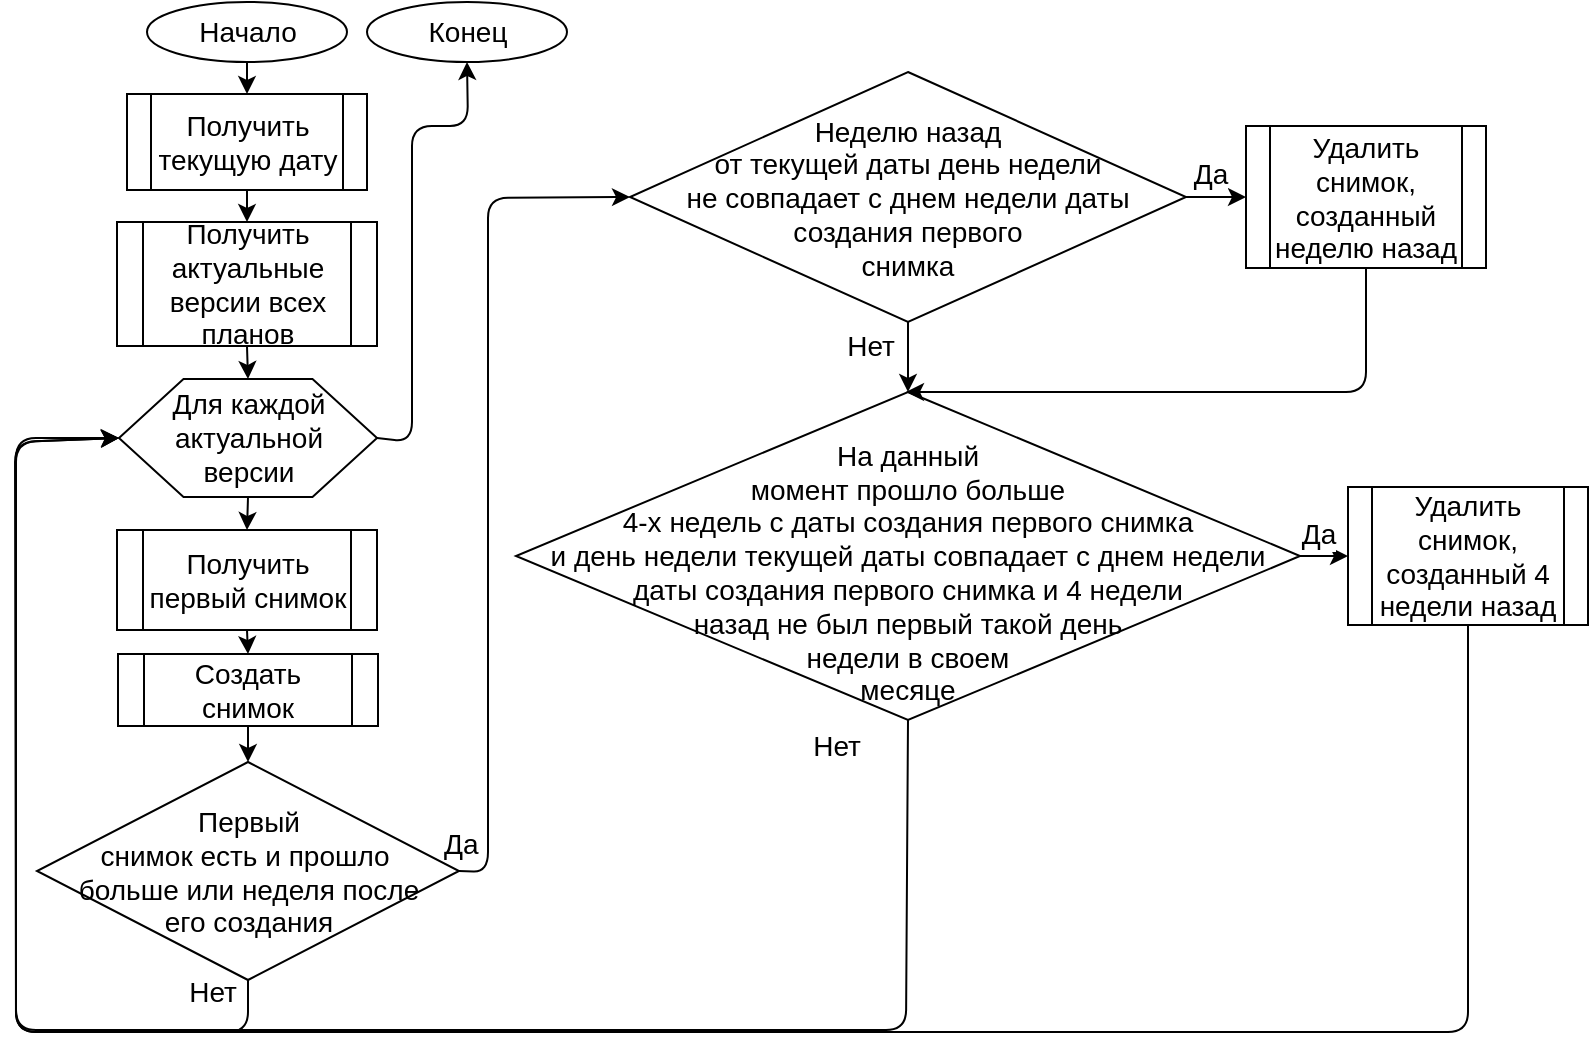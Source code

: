 <mxfile version="10.7.4" type="device"><diagram id="JTILx-2r4ibhsprPH2gV" name="Page-1"><mxGraphModel dx="1080" dy="452" grid="0" gridSize="10" guides="1" tooltips="1" connect="1" arrows="1" fold="1" page="1" pageScale="1" pageWidth="827" pageHeight="1169" math="0" shadow="0"><root><mxCell id="0"/><mxCell id="1" parent="0"/><mxCell id="TNCgdh7umvWuX-r3ZxlY-1" value="&lt;font style=&quot;font-size: 14px&quot;&gt;Начало&lt;/font&gt;" style="ellipse;whiteSpace=wrap;html=1;" parent="1" vertex="1"><mxGeometry x="75.5" y="30" width="100" height="30" as="geometry"/></mxCell><mxCell id="TNCgdh7umvWuX-r3ZxlY-3" value="&lt;font style=&quot;font-size: 14px&quot;&gt;Получить актуальные версии всех планов&lt;/font&gt;" style="shape=process;whiteSpace=wrap;html=1;backgroundOutline=1;" parent="1" vertex="1"><mxGeometry x="60.5" y="140" width="130" height="62" as="geometry"/></mxCell><mxCell id="TNCgdh7umvWuX-r3ZxlY-5" value="&lt;font style=&quot;font-size: 14px&quot;&gt;Для каждой актуальной&lt;br&gt;версии&lt;/font&gt;" style="shape=hexagon;perimeter=hexagonPerimeter2;whiteSpace=wrap;html=1;" parent="1" vertex="1"><mxGeometry x="61.5" y="218.5" width="129" height="59" as="geometry"/></mxCell><mxCell id="TNCgdh7umvWuX-r3ZxlY-6" value="&lt;font style=&quot;font-size: 14px&quot;&gt;Получить первый снимок&lt;/font&gt;" style="shape=process;whiteSpace=wrap;html=1;backgroundOutline=1;" parent="1" vertex="1"><mxGeometry x="60.5" y="294" width="130" height="50" as="geometry"/></mxCell><mxCell id="TNCgdh7umvWuX-r3ZxlY-8" value="&lt;font style=&quot;font-size: 14px&quot;&gt;Создать снимок&lt;/font&gt;" style="shape=process;whiteSpace=wrap;html=1;backgroundOutline=1;" parent="1" vertex="1"><mxGeometry x="61" y="356" width="130" height="36" as="geometry"/></mxCell><mxCell id="TNCgdh7umvWuX-r3ZxlY-9" value="&lt;div style=&quot;text-align: center&quot;&gt;&lt;font style=&quot;font-size: 14px&quot;&gt;&lt;font&gt;Первый&lt;/font&gt;&lt;/font&gt;&lt;/div&gt;&lt;div style=&quot;text-align: center&quot;&gt;&lt;font style=&quot;font-size: 14px&quot;&gt;&lt;font&gt;снимок&lt;/font&gt;&lt;font&gt;&amp;nbsp;&lt;/font&gt;&lt;/font&gt;&lt;span style=&quot;font-size: 14px&quot;&gt;есть&amp;nbsp;&lt;/span&gt;&lt;span style=&quot;font-size: 14px&quot;&gt;и &lt;/span&gt;&lt;span style=&quot;font-size: 14px&quot;&gt;прошло&amp;nbsp;&lt;/span&gt;&lt;/div&gt;&lt;div style=&quot;text-align: center&quot;&gt;&lt;span style=&quot;font-size: 14px&quot;&gt;больше&amp;nbsp;&lt;/span&gt;&lt;font style=&quot;font-size: 14px&quot;&gt;или &lt;/font&gt;&lt;span style=&quot;font-size: 14px&quot;&gt;неделя&amp;nbsp;&lt;/span&gt;&lt;span style=&quot;font-size: 14px&quot;&gt;после&lt;/span&gt;&lt;/div&gt;&lt;div style=&quot;text-align: center&quot;&gt;&lt;span style=&quot;font-size: 14px&quot;&gt;его&amp;nbsp;&lt;/span&gt;&lt;span style=&quot;font-size: 14px&quot;&gt;создания&lt;/span&gt;&lt;/div&gt;" style="rhombus;whiteSpace=wrap;html=1;" parent="1" vertex="1"><mxGeometry x="20.5" y="410" width="211" height="109" as="geometry"/></mxCell><mxCell id="TNCgdh7umvWuX-r3ZxlY-10" value="" style="endArrow=classic;html=1;exitX=1;exitY=0.5;exitDx=0;exitDy=0;entryX=0;entryY=0.5;entryDx=0;entryDy=0;" parent="1" target="TNCgdh7umvWuX-r3ZxlY-29" edge="1" source="TNCgdh7umvWuX-r3ZxlY-9"><mxGeometry width="50" height="50" relative="1" as="geometry"><mxPoint x="190" y="475" as="sourcePoint"/><mxPoint x="240" y="475" as="targetPoint"/><Array as="points"><mxPoint x="246" y="465"/><mxPoint x="246" y="128"/></Array></mxGeometry></mxCell><mxCell id="TNCgdh7umvWuX-r3ZxlY-15" value="&lt;font style=&quot;font-size: 14px&quot;&gt;Да&lt;/font&gt;&lt;br&gt;" style="text;html=1;resizable=0;points=[];autosize=1;align=left;verticalAlign=top;spacingTop=-4;" parent="1" vertex="1"><mxGeometry x="222" y="440" width="27" height="15" as="geometry"/></mxCell><mxCell id="TNCgdh7umvWuX-r3ZxlY-18" value="" style="endArrow=classic;html=1;exitX=0.5;exitY=1;exitDx=0;exitDy=0;entryX=0.5;entryY=0;entryDx=0;entryDy=0;" parent="1" source="TNCgdh7umvWuX-r3ZxlY-1" target="TNCgdh7umvWuX-r3ZxlY-30" edge="1"><mxGeometry width="50" height="50" relative="1" as="geometry"><mxPoint x="-49.5" y="70" as="sourcePoint"/><mxPoint x="125.5" y="70" as="targetPoint"/></mxGeometry></mxCell><mxCell id="TNCgdh7umvWuX-r3ZxlY-19" value="" style="endArrow=classic;html=1;exitX=0.5;exitY=1;exitDx=0;exitDy=0;entryX=0.5;entryY=0;entryDx=0;entryDy=0;" parent="1" source="TNCgdh7umvWuX-r3ZxlY-30" target="TNCgdh7umvWuX-r3ZxlY-3" edge="1"><mxGeometry width="50" height="50" relative="1" as="geometry"><mxPoint x="125.5" y="120" as="sourcePoint"/><mxPoint x="30.5" y="80" as="targetPoint"/></mxGeometry></mxCell><mxCell id="TNCgdh7umvWuX-r3ZxlY-20" value="" style="endArrow=classic;html=1;exitX=0.5;exitY=1;exitDx=0;exitDy=0;entryX=0.5;entryY=0;entryDx=0;entryDy=0;" parent="1" source="TNCgdh7umvWuX-r3ZxlY-3" target="TNCgdh7umvWuX-r3ZxlY-5" edge="1"><mxGeometry width="50" height="50" relative="1" as="geometry"><mxPoint x="-29.5" y="245" as="sourcePoint"/><mxPoint x="20.5" y="195" as="targetPoint"/></mxGeometry></mxCell><mxCell id="TNCgdh7umvWuX-r3ZxlY-21" value="" style="endArrow=classic;html=1;exitX=0.5;exitY=1;exitDx=0;exitDy=0;entryX=0.5;entryY=0;entryDx=0;entryDy=0;" parent="1" source="TNCgdh7umvWuX-r3ZxlY-5" target="TNCgdh7umvWuX-r3ZxlY-6" edge="1"><mxGeometry width="50" height="50" relative="1" as="geometry"><mxPoint x="-29.5" y="290" as="sourcePoint"/><mxPoint x="20.5" y="240" as="targetPoint"/></mxGeometry></mxCell><mxCell id="TNCgdh7umvWuX-r3ZxlY-22" value="" style="endArrow=classic;html=1;entryX=0.5;entryY=0;entryDx=0;entryDy=0;exitX=0.5;exitY=1;exitDx=0;exitDy=0;" parent="1" source="TNCgdh7umvWuX-r3ZxlY-6" target="TNCgdh7umvWuX-r3ZxlY-8" edge="1"><mxGeometry width="50" height="50" relative="1" as="geometry"><mxPoint x="320.5" y="350" as="sourcePoint"/><mxPoint x="-19.5" y="380" as="targetPoint"/></mxGeometry></mxCell><mxCell id="TNCgdh7umvWuX-r3ZxlY-23" value="" style="endArrow=classic;html=1;exitX=0.5;exitY=1;exitDx=0;exitDy=0;entryX=0.5;entryY=0;entryDx=0;entryDy=0;" parent="1" source="TNCgdh7umvWuX-r3ZxlY-8" edge="1" target="TNCgdh7umvWuX-r3ZxlY-9"><mxGeometry width="50" height="50" relative="1" as="geometry"><mxPoint x="-90" y="500" as="sourcePoint"/><mxPoint x="105" y="420" as="targetPoint"/></mxGeometry></mxCell><mxCell id="TNCgdh7umvWuX-r3ZxlY-24" value="" style="endArrow=classic;html=1;exitX=0.5;exitY=1;exitDx=0;exitDy=0;entryX=0;entryY=0.5;entryDx=0;entryDy=0;" parent="1" target="TNCgdh7umvWuX-r3ZxlY-5" edge="1" source="TNCgdh7umvWuX-r3ZxlY-9"><mxGeometry width="50" height="50" relative="1" as="geometry"><mxPoint x="105" y="530" as="sourcePoint"/><mxPoint x="105" y="550" as="targetPoint"/><Array as="points"><mxPoint x="126" y="545"/><mxPoint x="10" y="545"/><mxPoint x="10" y="248"/></Array></mxGeometry></mxCell><mxCell id="TNCgdh7umvWuX-r3ZxlY-51" value="&lt;font style=&quot;font-size: 14px&quot;&gt;Нет&lt;/font&gt;&lt;br&gt;" style="text;html=1;resizable=0;points=[];align=center;verticalAlign=middle;labelBackgroundColor=#ffffff;" parent="TNCgdh7umvWuX-r3ZxlY-24" vertex="1" connectable="0"><mxGeometry x="-0.871" y="-21" relative="1" as="geometry"><mxPoint x="-13" y="1" as="offset"/></mxGeometry></mxCell><mxCell id="TNCgdh7umvWuX-r3ZxlY-29" value="&lt;font style=&quot;font-size: 14px&quot;&gt;Неделю назад &lt;br&gt;от текущей даты день недели&lt;br&gt;не совпадает с днем недели даты &lt;br&gt;создания&amp;nbsp;первого &lt;br&gt;снимка&lt;/font&gt;" style="rhombus;whiteSpace=wrap;html=1;" parent="1" vertex="1"><mxGeometry x="317" y="65" width="278" height="125" as="geometry"/></mxCell><mxCell id="TNCgdh7umvWuX-r3ZxlY-30" value="&lt;span&gt;&lt;font style=&quot;font-size: 14px&quot;&gt;Получить текущую дату&lt;/font&gt;&lt;/span&gt;" style="shape=process;whiteSpace=wrap;html=1;backgroundOutline=1;" parent="1" vertex="1"><mxGeometry x="65.5" y="76" width="120" height="48" as="geometry"/></mxCell><mxCell id="TNCgdh7umvWuX-r3ZxlY-32" value="&lt;font style=&quot;font-size: 14px&quot;&gt;Удалить снимок, созданный неделю назад&lt;/font&gt;" style="shape=process;whiteSpace=wrap;html=1;backgroundOutline=1;" parent="1" vertex="1"><mxGeometry x="625" y="92" width="120" height="71" as="geometry"/></mxCell><mxCell id="TNCgdh7umvWuX-r3ZxlY-34" value="" style="endArrow=classic;html=1;exitX=1;exitY=0.5;exitDx=0;exitDy=0;entryX=0;entryY=0.5;entryDx=0;entryDy=0;" parent="1" source="TNCgdh7umvWuX-r3ZxlY-29" target="TNCgdh7umvWuX-r3ZxlY-32" edge="1"><mxGeometry width="50" height="50" relative="1" as="geometry"><mxPoint x="25" y="650" as="sourcePoint"/><mxPoint x="75" y="600" as="targetPoint"/><Array as="points"/></mxGeometry></mxCell><mxCell id="TNCgdh7umvWuX-r3ZxlY-38" value="&lt;font style=&quot;font-size: 14px&quot;&gt;Да&lt;/font&gt;&lt;br&gt;" style="text;html=1;resizable=0;points=[];align=center;verticalAlign=middle;labelBackgroundColor=#ffffff;" parent="TNCgdh7umvWuX-r3ZxlY-34" vertex="1" connectable="0"><mxGeometry x="-0.243" y="12" relative="1" as="geometry"><mxPoint as="offset"/></mxGeometry></mxCell><mxCell id="TNCgdh7umvWuX-r3ZxlY-36" value="&lt;font style=&quot;font-size: 14px&quot;&gt;&lt;br&gt;На данный&lt;br&gt;момент прошло больше&lt;br&gt;4-х недель с даты создания первого снимка&lt;br&gt;и день недели&amp;nbsp;текущей даты совпадает с днем недели даты создания первого снимка и 4 недели&lt;br&gt;назад не был первый такой день&lt;br&gt;недели в своем&lt;br&gt;месяце&lt;/font&gt;" style="rhombus;whiteSpace=wrap;html=1;" parent="1" vertex="1"><mxGeometry x="260" y="225" width="392" height="164" as="geometry"/></mxCell><mxCell id="TNCgdh7umvWuX-r3ZxlY-37" value="&lt;font style=&quot;font-size: 14px&quot;&gt;Удалить снимок, созданный 4 недели назад&lt;/font&gt;" style="shape=process;whiteSpace=wrap;html=1;backgroundOutline=1;" parent="1" vertex="1"><mxGeometry x="676" y="272.5" width="120" height="69" as="geometry"/></mxCell><mxCell id="TNCgdh7umvWuX-r3ZxlY-39" value="" style="endArrow=classic;html=1;exitX=0.5;exitY=1;exitDx=0;exitDy=0;entryX=0.5;entryY=0;entryDx=0;entryDy=0;" parent="1" source="TNCgdh7umvWuX-r3ZxlY-29" target="TNCgdh7umvWuX-r3ZxlY-36" edge="1"><mxGeometry width="50" height="50" relative="1" as="geometry"><mxPoint x="375" y="235" as="sourcePoint"/><mxPoint x="425" y="185" as="targetPoint"/></mxGeometry></mxCell><mxCell id="TNCgdh7umvWuX-r3ZxlY-45" value="&lt;font style=&quot;font-size: 14px&quot;&gt;Нет&lt;/font&gt;" style="text;html=1;resizable=0;points=[];align=center;verticalAlign=middle;labelBackgroundColor=#ffffff;" parent="TNCgdh7umvWuX-r3ZxlY-39" vertex="1" connectable="0"><mxGeometry x="-0.44" y="2" relative="1" as="geometry"><mxPoint x="-21" y="2" as="offset"/></mxGeometry></mxCell><mxCell id="TNCgdh7umvWuX-r3ZxlY-41" value="" style="endArrow=classic;html=1;exitX=1;exitY=0.5;exitDx=0;exitDy=0;entryX=0;entryY=0.5;entryDx=0;entryDy=0;" parent="1" source="TNCgdh7umvWuX-r3ZxlY-36" target="TNCgdh7umvWuX-r3ZxlY-37" edge="1"><mxGeometry width="50" height="50" relative="1" as="geometry"><mxPoint x="635" y="405" as="sourcePoint"/><mxPoint x="663" y="343" as="targetPoint"/><Array as="points"/></mxGeometry></mxCell><mxCell id="TNCgdh7umvWuX-r3ZxlY-42" value="&lt;font style=&quot;font-size: 14px&quot;&gt;Да&lt;/font&gt;&lt;br&gt;" style="text;html=1;resizable=0;points=[];align=center;verticalAlign=middle;labelBackgroundColor=#ffffff;" parent="TNCgdh7umvWuX-r3ZxlY-41" vertex="1" connectable="0"><mxGeometry x="-0.294" y="11" relative="1" as="geometry"><mxPoint as="offset"/></mxGeometry></mxCell><mxCell id="TNCgdh7umvWuX-r3ZxlY-43" value="" style="endArrow=classic;html=1;exitX=0.5;exitY=1;exitDx=0;exitDy=0;entryX=0;entryY=0.5;entryDx=0;entryDy=0;" parent="1" source="TNCgdh7umvWuX-r3ZxlY-36" target="TNCgdh7umvWuX-r3ZxlY-5" edge="1"><mxGeometry width="50" height="50" relative="1" as="geometry"><mxPoint x="502.5" y="435" as="sourcePoint"/><mxPoint x="48" y="222" as="targetPoint"/><Array as="points"><mxPoint x="455" y="544"/><mxPoint x="10" y="544"/><mxPoint x="10" y="250"/></Array></mxGeometry></mxCell><mxCell id="TNCgdh7umvWuX-r3ZxlY-44" value="&lt;font style=&quot;font-size: 14px&quot;&gt;Нет&lt;/font&gt;&lt;br&gt;" style="text;html=1;resizable=0;points=[];align=center;verticalAlign=middle;labelBackgroundColor=#ffffff;" parent="TNCgdh7umvWuX-r3ZxlY-43" vertex="1" connectable="0"><mxGeometry x="-0.52" relative="1" as="geometry"><mxPoint x="36.5" y="-142" as="offset"/></mxGeometry></mxCell><mxCell id="TNCgdh7umvWuX-r3ZxlY-49" value="" style="endArrow=classic;html=1;exitX=0.5;exitY=1;exitDx=0;exitDy=0;entryX=0;entryY=0.5;entryDx=0;entryDy=0;" parent="1" source="TNCgdh7umvWuX-r3ZxlY-37" edge="1" target="TNCgdh7umvWuX-r3ZxlY-5"><mxGeometry width="50" height="50" relative="1" as="geometry"><mxPoint x="792" y="290" as="sourcePoint"/><mxPoint x="46" y="272" as="targetPoint"/><Array as="points"><mxPoint x="736" y="545"/><mxPoint x="10" y="545"/><mxPoint x="9.5" y="250"/></Array></mxGeometry></mxCell><mxCell id="TNCgdh7umvWuX-r3ZxlY-50" value="" style="endArrow=classic;html=1;exitX=0.5;exitY=1;exitDx=0;exitDy=0;" parent="1" source="TNCgdh7umvWuX-r3ZxlY-32" edge="1"><mxGeometry width="50" height="50" relative="1" as="geometry"><mxPoint x="560" y="245" as="sourcePoint"/><mxPoint x="455" y="225" as="targetPoint"/><Array as="points"><mxPoint x="685" y="225"/></Array></mxGeometry></mxCell><mxCell id="TNCgdh7umvWuX-r3ZxlY-52" value="" style="endArrow=classic;html=1;exitX=1;exitY=0.5;exitDx=0;exitDy=0;entryX=0.5;entryY=1;entryDx=0;entryDy=0;" parent="1" source="TNCgdh7umvWuX-r3ZxlY-5" target="TNCgdh7umvWuX-r3ZxlY-53" edge="1"><mxGeometry width="50" height="50" relative="1" as="geometry"><mxPoint x="200" y="350" as="sourcePoint"/><mxPoint x="210" y="80" as="targetPoint"/><Array as="points"><mxPoint x="208" y="250"/><mxPoint x="208" y="92"/><mxPoint x="236" y="92"/></Array></mxGeometry></mxCell><mxCell id="TNCgdh7umvWuX-r3ZxlY-53" value="&lt;font style=&quot;font-size: 14px&quot;&gt;Конец&lt;/font&gt;&lt;br&gt;" style="ellipse;whiteSpace=wrap;html=1;" parent="1" vertex="1"><mxGeometry x="185.5" y="30" width="100" height="30" as="geometry"/></mxCell></root></mxGraphModel></diagram></mxfile>